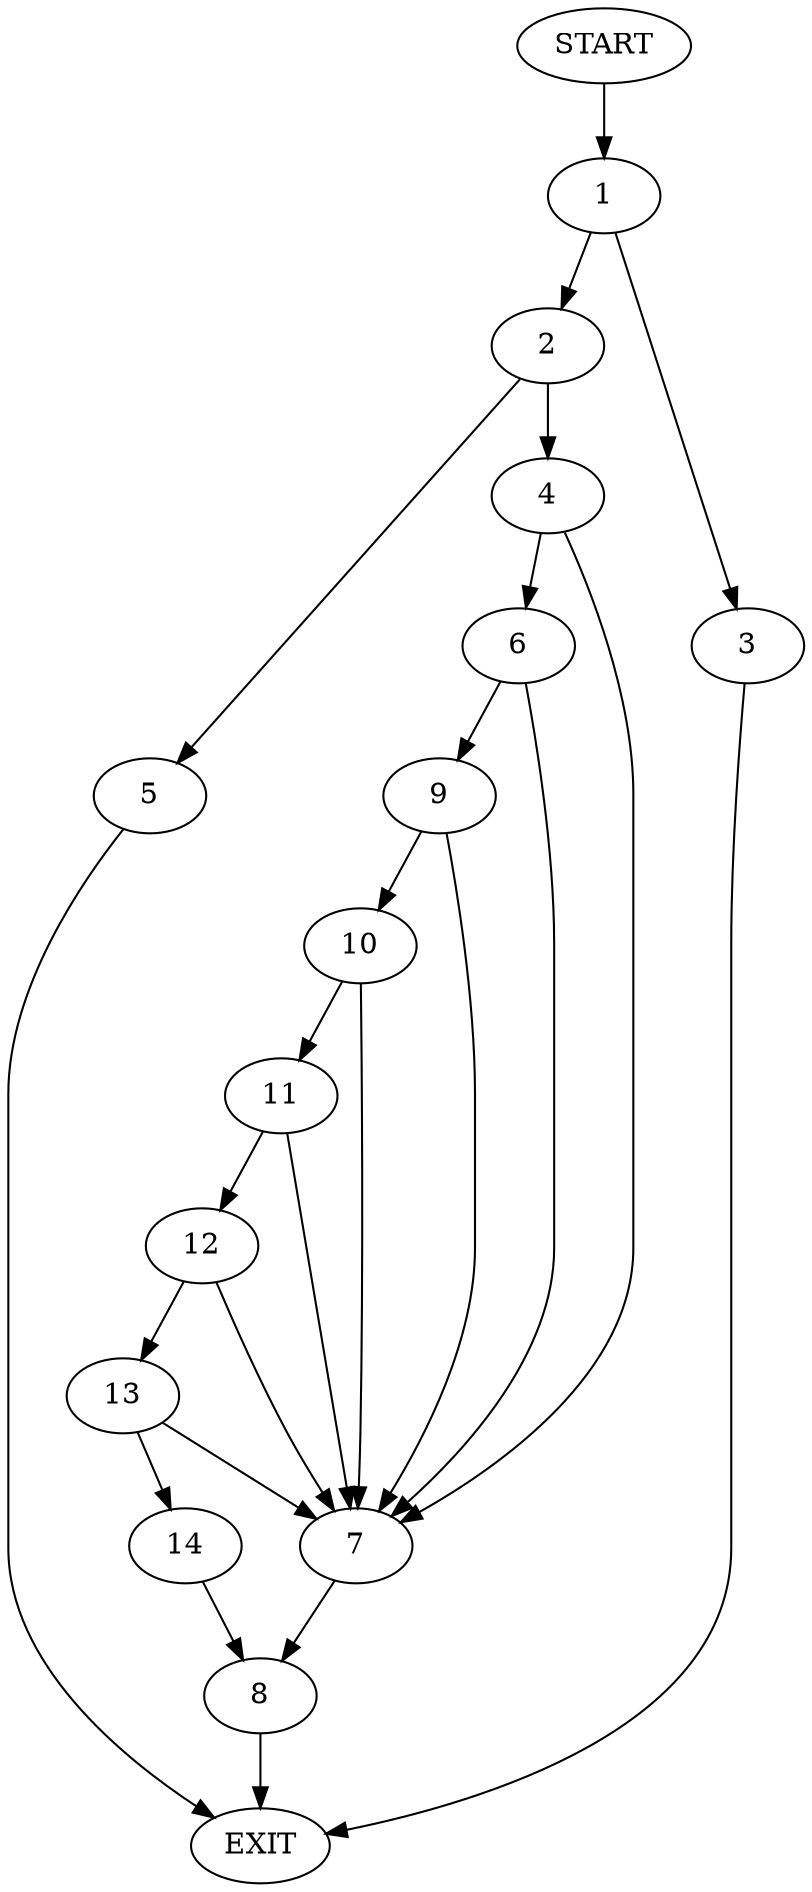 digraph {
0 [label="START"]
15 [label="EXIT"]
0 -> 1
1 -> 2
1 -> 3
3 -> 15
2 -> 4
2 -> 5
4 -> 6
4 -> 7
5 -> 15
7 -> 8
6 -> 9
6 -> 7
9 -> 7
9 -> 10
10 -> 11
10 -> 7
11 -> 7
11 -> 12
12 -> 7
12 -> 13
13 -> 7
13 -> 14
14 -> 8
8 -> 15
}
